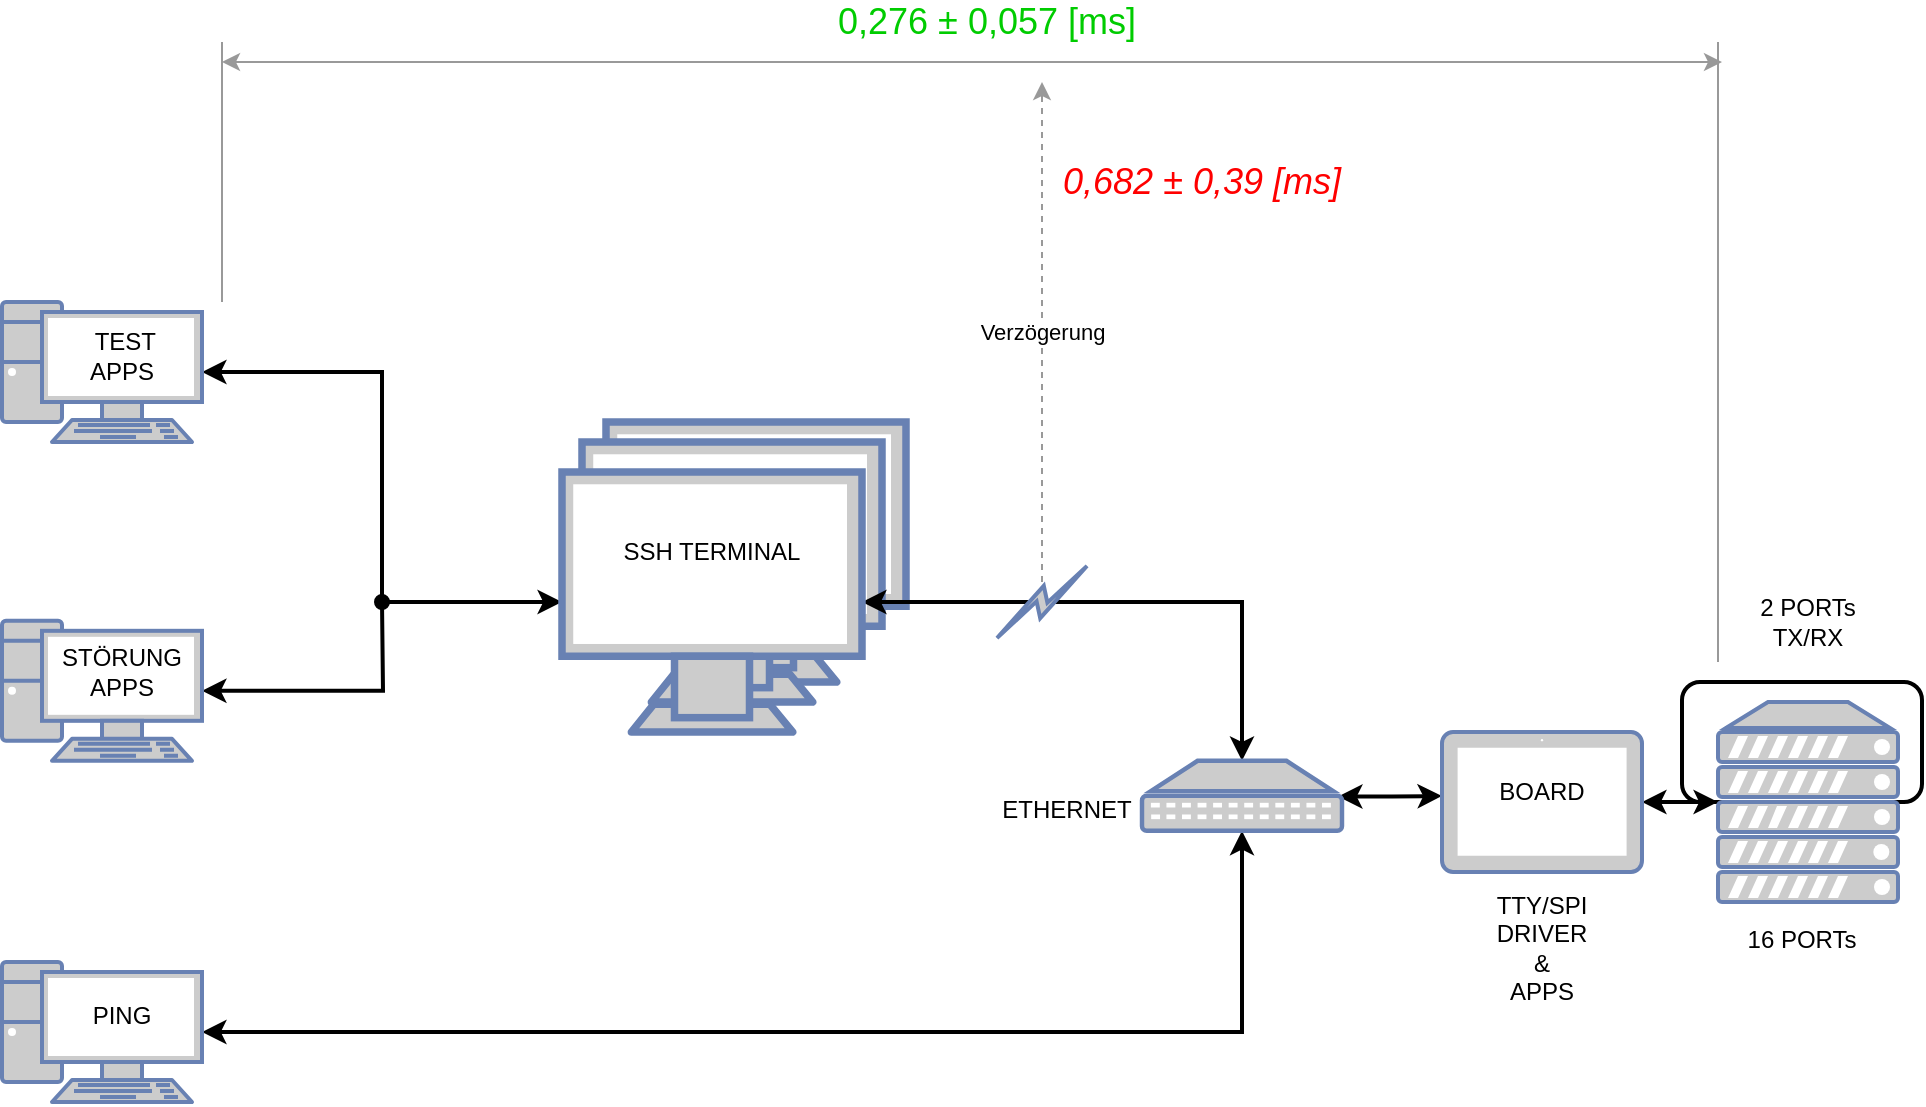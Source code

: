 <mxfile version="14.1.8" type="device"><diagram name="Page-1" id="bfe91b75-5d2c-26a0-9c1d-138518896778"><mxGraphModel dx="1086" dy="76" grid="1" gridSize="10" guides="1" tooltips="1" connect="1" arrows="1" fold="1" page="1" pageScale="1" pageWidth="1100" pageHeight="850" background="#ffffff" math="0" shadow="0"><root><mxCell id="0"/><mxCell id="1" parent="0"/><mxCell id="rBGv3f8AQUYh3RtYbOHD-1" value="" style="rounded=1;whiteSpace=wrap;html=1;strokeWidth=2;" parent="1" vertex="1"><mxGeometry x="970" y="1230" width="120" height="60" as="geometry"/></mxCell><mxCell id="BS8_nw0FsyZHBTLE10m6-25" value="" style="fontColor=#0066CC;verticalAlign=top;verticalLabelPosition=bottom;labelPosition=center;align=center;html=1;outlineConnect=0;fillColor=#CCCCCC;strokeColor=#6881B3;gradientColor=none;gradientDirection=north;strokeWidth=2;shape=mxgraph.networks.monitor;" parent="1" vertex="1"><mxGeometry x="432" y="1100" width="150" height="130" as="geometry"/></mxCell><mxCell id="BS8_nw0FsyZHBTLE10m6-24" value="" style="fontColor=#0066CC;verticalAlign=top;verticalLabelPosition=bottom;labelPosition=center;align=center;html=1;outlineConnect=0;fillColor=#CCCCCC;strokeColor=#6881B3;gradientColor=none;gradientDirection=north;strokeWidth=2;shape=mxgraph.networks.monitor;" parent="1" vertex="1"><mxGeometry x="420" y="1110" width="150" height="130" as="geometry"/></mxCell><mxCell id="BS8_nw0FsyZHBTLE10m6-5" style="edgeStyle=orthogonalEdgeStyle;rounded=0;orthogonalLoop=1;jettySize=auto;html=1;exitX=1;exitY=0.5;exitDx=0;exitDy=0;exitPerimeter=0;endArrow=oval;endFill=1;startArrow=classic;startFill=1;strokeWidth=2;" parent="1" source="7c3789c024ecab99-34" edge="1"><mxGeometry relative="1" as="geometry"><mxPoint x="320" y="1190" as="targetPoint"/></mxGeometry></mxCell><mxCell id="7c3789c024ecab99-34" value="" style="fontColor=#0066CC;verticalAlign=top;verticalLabelPosition=bottom;labelPosition=center;align=center;html=1;fillColor=#CCCCCC;strokeColor=#6881B3;gradientColor=none;gradientDirection=north;strokeWidth=2;shape=mxgraph.networks.pc;rounded=0;shadow=0;comic=0;" parent="1" vertex="1"><mxGeometry x="130.0" y="1199.412" width="100" height="70" as="geometry"/></mxCell><mxCell id="BS8_nw0FsyZHBTLE10m6-2" style="edgeStyle=orthogonalEdgeStyle;rounded=0;orthogonalLoop=1;jettySize=auto;html=1;exitX=1;exitY=0.5;exitDx=0;exitDy=0;exitPerimeter=0;entryX=0;entryY=0.5;entryDx=0;entryDy=0;entryPerimeter=0;startArrow=classic;startFill=1;strokeWidth=2;" parent="1" source="7c3789c024ecab99-35" target="BS8_nw0FsyZHBTLE10m6-1" edge="1"><mxGeometry relative="1" as="geometry"><mxPoint x="320" y="1180" as="targetPoint"/></mxGeometry></mxCell><mxCell id="7c3789c024ecab99-35" value="" style="fontColor=#0066CC;verticalAlign=top;verticalLabelPosition=bottom;labelPosition=center;align=center;html=1;fillColor=#CCCCCC;strokeColor=#6881B3;gradientColor=none;gradientDirection=north;strokeWidth=2;shape=mxgraph.networks.pc;rounded=0;shadow=0;comic=0;" parent="1" vertex="1"><mxGeometry x="130.0" y="1040.002" width="100" height="70" as="geometry"/></mxCell><mxCell id="BS8_nw0FsyZHBTLE10m6-12" style="edgeStyle=orthogonalEdgeStyle;rounded=0;orthogonalLoop=1;jettySize=auto;html=1;exitX=1;exitY=0.5;exitDx=0;exitDy=0;exitPerimeter=0;startArrow=classic;startFill=1;endArrow=classic;endFill=1;strokeWidth=2;" parent="1" source="7c3789c024ecab99-37" target="BS8_nw0FsyZHBTLE10m6-11" edge="1"><mxGeometry relative="1" as="geometry"/></mxCell><mxCell id="7c3789c024ecab99-37" value="" style="fontColor=#0066CC;verticalAlign=top;verticalLabelPosition=bottom;labelPosition=center;align=center;html=1;fillColor=#CCCCCC;strokeColor=#6881B3;gradientColor=none;gradientDirection=north;strokeWidth=2;shape=mxgraph.networks.pc;rounded=0;shadow=0;comic=0;" parent="1" vertex="1"><mxGeometry x="130.0" y="1370.002" width="100" height="70" as="geometry"/></mxCell><mxCell id="BS8_nw0FsyZHBTLE10m6-6" style="edgeStyle=orthogonalEdgeStyle;rounded=0;orthogonalLoop=1;jettySize=auto;html=1;exitX=1;exitY=0.5;exitDx=0;exitDy=0;exitPerimeter=0;entryX=0.5;entryY=0;entryDx=0;entryDy=0;entryPerimeter=0;endArrow=classic;endFill=1;startArrow=classic;startFill=1;strokeWidth=2;" parent="1" source="BS8_nw0FsyZHBTLE10m6-1" target="BS8_nw0FsyZHBTLE10m6-11" edge="1"><mxGeometry relative="1" as="geometry"/></mxCell><mxCell id="BS8_nw0FsyZHBTLE10m6-1" value="" style="fontColor=#0066CC;verticalAlign=top;verticalLabelPosition=bottom;labelPosition=center;align=center;html=1;outlineConnect=0;fillColor=#CCCCCC;strokeColor=#6881B3;gradientColor=none;gradientDirection=north;strokeWidth=2;shape=mxgraph.networks.monitor;" parent="1" vertex="1"><mxGeometry x="410" y="1125" width="150" height="130" as="geometry"/></mxCell><mxCell id="BS8_nw0FsyZHBTLE10m6-3" value="SSH TERMINAL" style="text;html=1;strokeColor=none;fillColor=none;align=center;verticalAlign=middle;whiteSpace=wrap;rounded=0;" parent="1" vertex="1"><mxGeometry x="430" y="1130" width="110" height="70" as="geometry"/></mxCell><mxCell id="BS8_nw0FsyZHBTLE10m6-7" value="&amp;nbsp;TEST APPS" style="text;html=1;strokeColor=none;fillColor=none;align=center;verticalAlign=middle;whiteSpace=wrap;rounded=0;" parent="1" vertex="1"><mxGeometry x="170" y="1057" width="40" height="20" as="geometry"/></mxCell><mxCell id="BS8_nw0FsyZHBTLE10m6-8" value="PING" style="text;html=1;strokeColor=none;fillColor=none;align=center;verticalAlign=middle;whiteSpace=wrap;rounded=0;" parent="1" vertex="1"><mxGeometry x="170" y="1387" width="40" height="20" as="geometry"/></mxCell><mxCell id="BS8_nw0FsyZHBTLE10m6-10" value="STÖRUNG APPS" style="text;html=1;strokeColor=none;fillColor=none;align=center;verticalAlign=middle;whiteSpace=wrap;rounded=0;" parent="1" vertex="1"><mxGeometry x="160" y="1210" width="60" height="30" as="geometry"/></mxCell><mxCell id="BS8_nw0FsyZHBTLE10m6-15" style="edgeStyle=orthogonalEdgeStyle;rounded=0;orthogonalLoop=1;jettySize=auto;html=1;exitX=0.98;exitY=0.51;exitDx=0;exitDy=0;exitPerimeter=0;entryX=0;entryY=0.5;entryDx=0;entryDy=0;entryPerimeter=0;startArrow=classic;startFill=1;endArrow=classic;endFill=1;strokeWidth=2;" parent="1" source="BS8_nw0FsyZHBTLE10m6-11" edge="1"><mxGeometry relative="1" as="geometry"><mxPoint x="850" y="1287" as="targetPoint"/></mxGeometry></mxCell><mxCell id="BS8_nw0FsyZHBTLE10m6-11" value="" style="fontColor=#0066CC;verticalAlign=top;verticalLabelPosition=bottom;labelPosition=center;align=center;html=1;outlineConnect=0;fillColor=#CCCCCC;strokeColor=#6881B3;gradientColor=none;gradientDirection=north;strokeWidth=2;shape=mxgraph.networks.patch_panel;" parent="1" vertex="1"><mxGeometry x="700" y="1269.41" width="100" height="35" as="geometry"/></mxCell><mxCell id="BS8_nw0FsyZHBTLE10m6-14" value="ETHERNET" style="text;html=1;strokeColor=none;fillColor=none;align=center;verticalAlign=middle;whiteSpace=wrap;rounded=0;" parent="1" vertex="1"><mxGeometry x="625" y="1284.41" width="75" height="20" as="geometry"/></mxCell><mxCell id="BS8_nw0FsyZHBTLE10m6-21" style="edgeStyle=orthogonalEdgeStyle;rounded=0;orthogonalLoop=1;jettySize=auto;html=1;exitX=1;exitY=0.5;exitDx=0;exitDy=0;exitPerimeter=0;entryX=0;entryY=0.5;entryDx=0;entryDy=0;entryPerimeter=0;startArrow=classic;startFill=1;endArrow=classic;endFill=1;strokeWidth=2;" parent="1" source="BS8_nw0FsyZHBTLE10m6-16" target="BS8_nw0FsyZHBTLE10m6-19" edge="1"><mxGeometry relative="1" as="geometry"/></mxCell><mxCell id="BS8_nw0FsyZHBTLE10m6-16" value="" style="fontColor=#0066CC;verticalAlign=top;verticalLabelPosition=bottom;labelPosition=center;align=center;html=1;outlineConnect=0;fillColor=#CCCCCC;strokeColor=#6881B3;gradientColor=none;gradientDirection=north;strokeWidth=2;shape=mxgraph.networks.tablet;" parent="1" vertex="1"><mxGeometry x="850" y="1255" width="100" height="70" as="geometry"/></mxCell><mxCell id="BS8_nw0FsyZHBTLE10m6-17" value="BOARD" style="text;html=1;strokeColor=none;fillColor=none;align=center;verticalAlign=middle;whiteSpace=wrap;rounded=0;" parent="1" vertex="1"><mxGeometry x="880" y="1275" width="40" height="20" as="geometry"/></mxCell><mxCell id="BS8_nw0FsyZHBTLE10m6-18" value="TTY/SPI&lt;br&gt;DRIVER&lt;br&gt;&amp;amp;&lt;br&gt;APPS" style="text;html=1;strokeColor=none;fillColor=none;align=center;verticalAlign=middle;whiteSpace=wrap;rounded=0;" parent="1" vertex="1"><mxGeometry x="870" y="1324" width="60" height="78" as="geometry"/></mxCell><mxCell id="BS8_nw0FsyZHBTLE10m6-19" value="" style="fontColor=#0066CC;verticalAlign=top;verticalLabelPosition=bottom;labelPosition=center;align=center;html=1;outlineConnect=0;fillColor=#CCCCCC;strokeColor=#6881B3;gradientColor=none;gradientDirection=north;strokeWidth=2;shape=mxgraph.networks.server;" parent="1" vertex="1"><mxGeometry x="988" y="1240" width="90" height="100" as="geometry"/></mxCell><mxCell id="BS8_nw0FsyZHBTLE10m6-22" value="16 PORTs" style="text;html=1;strokeColor=none;fillColor=none;align=center;verticalAlign=middle;whiteSpace=wrap;rounded=0;" parent="1" vertex="1"><mxGeometry x="1000" y="1340" width="60" height="38" as="geometry"/></mxCell><mxCell id="BS8_nw0FsyZHBTLE10m6-26" value="" style="html=1;outlineConnect=0;fillColor=#CCCCCC;strokeColor=#6881B3;gradientColor=none;gradientDirection=north;strokeWidth=2;shape=mxgraph.networks.comm_link_edge;html=1;startArrow=classic;startFill=1;endArrow=classic;endFill=1;" parent="1" edge="1"><mxGeometry width="100" height="100" relative="1" as="geometry"><mxPoint x="625" y="1210" as="sourcePoint"/><mxPoint x="675" y="1170" as="targetPoint"/></mxGeometry></mxCell><mxCell id="cghNcKMSyLrec2UjFKLj-3" value="" style="endArrow=none;html=1;strokeColor=#999999;" parent="1" edge="1"><mxGeometry width="50" height="50" relative="1" as="geometry"><mxPoint x="240" y="1040" as="sourcePoint"/><mxPoint x="240" y="910" as="targetPoint"/></mxGeometry></mxCell><mxCell id="cghNcKMSyLrec2UjFKLj-4" value="" style="endArrow=none;html=1;strokeColor=#999999;" parent="1" edge="1"><mxGeometry width="50" height="50" relative="1" as="geometry"><mxPoint x="988" y="1220" as="sourcePoint"/><mxPoint x="988" y="910" as="targetPoint"/></mxGeometry></mxCell><mxCell id="cghNcKMSyLrec2UjFKLj-5" value="" style="endArrow=classic;startArrow=classic;html=1;strokeColor=#999999;" parent="1" edge="1"><mxGeometry width="50" height="50" relative="1" as="geometry"><mxPoint x="240" y="920" as="sourcePoint"/><mxPoint x="990" y="920" as="targetPoint"/></mxGeometry></mxCell><mxCell id="cghNcKMSyLrec2UjFKLj-6" value="&lt;font style=&quot;font-size: 18px&quot; color=&quot;#00cc00&quot;&gt;0,276&amp;nbsp;± 0,057 [ms]&amp;nbsp;&lt;/font&gt;" style="text;html=1;strokeColor=none;fillColor=none;align=center;verticalAlign=middle;whiteSpace=wrap;rounded=0;" parent="1" vertex="1"><mxGeometry x="510" y="890" width="230" height="20" as="geometry"/></mxCell><mxCell id="cghNcKMSyLrec2UjFKLj-7" value="" style="endArrow=classic;html=1;dashed=1;strokeColor=#999999;" parent="1" edge="1"><mxGeometry relative="1" as="geometry"><mxPoint x="650" y="1180" as="sourcePoint"/><mxPoint x="650" y="930" as="targetPoint"/></mxGeometry></mxCell><mxCell id="cghNcKMSyLrec2UjFKLj-8" value="Verzögerung" style="edgeLabel;resizable=0;html=1;align=center;verticalAlign=middle;" parent="cghNcKMSyLrec2UjFKLj-7" connectable="0" vertex="1"><mxGeometry relative="1" as="geometry"/></mxCell><mxCell id="rBGv3f8AQUYh3RtYbOHD-2" value="2 PORTs TX/RX" style="text;html=1;strokeColor=none;fillColor=none;align=center;verticalAlign=middle;whiteSpace=wrap;rounded=0;" parent="1" vertex="1"><mxGeometry x="1003" y="1170" width="60" height="60" as="geometry"/></mxCell><mxCell id="3wxWFspTJAQDdjxfuHoa-1" value="&lt;font style=&quot;font-size: 18px&quot; color=&quot;#ff0000&quot;&gt;&lt;i&gt;&lt;font&gt;0,682&amp;nbsp;&lt;/font&gt;± 0,39 [ms]&lt;/i&gt;&lt;/font&gt;" style="text;html=1;strokeColor=none;fillColor=none;align=center;verticalAlign=middle;whiteSpace=wrap;rounded=0;" parent="1" vertex="1"><mxGeometry x="650" y="970" width="160" height="20" as="geometry"/></mxCell></root></mxGraphModel></diagram></mxfile>